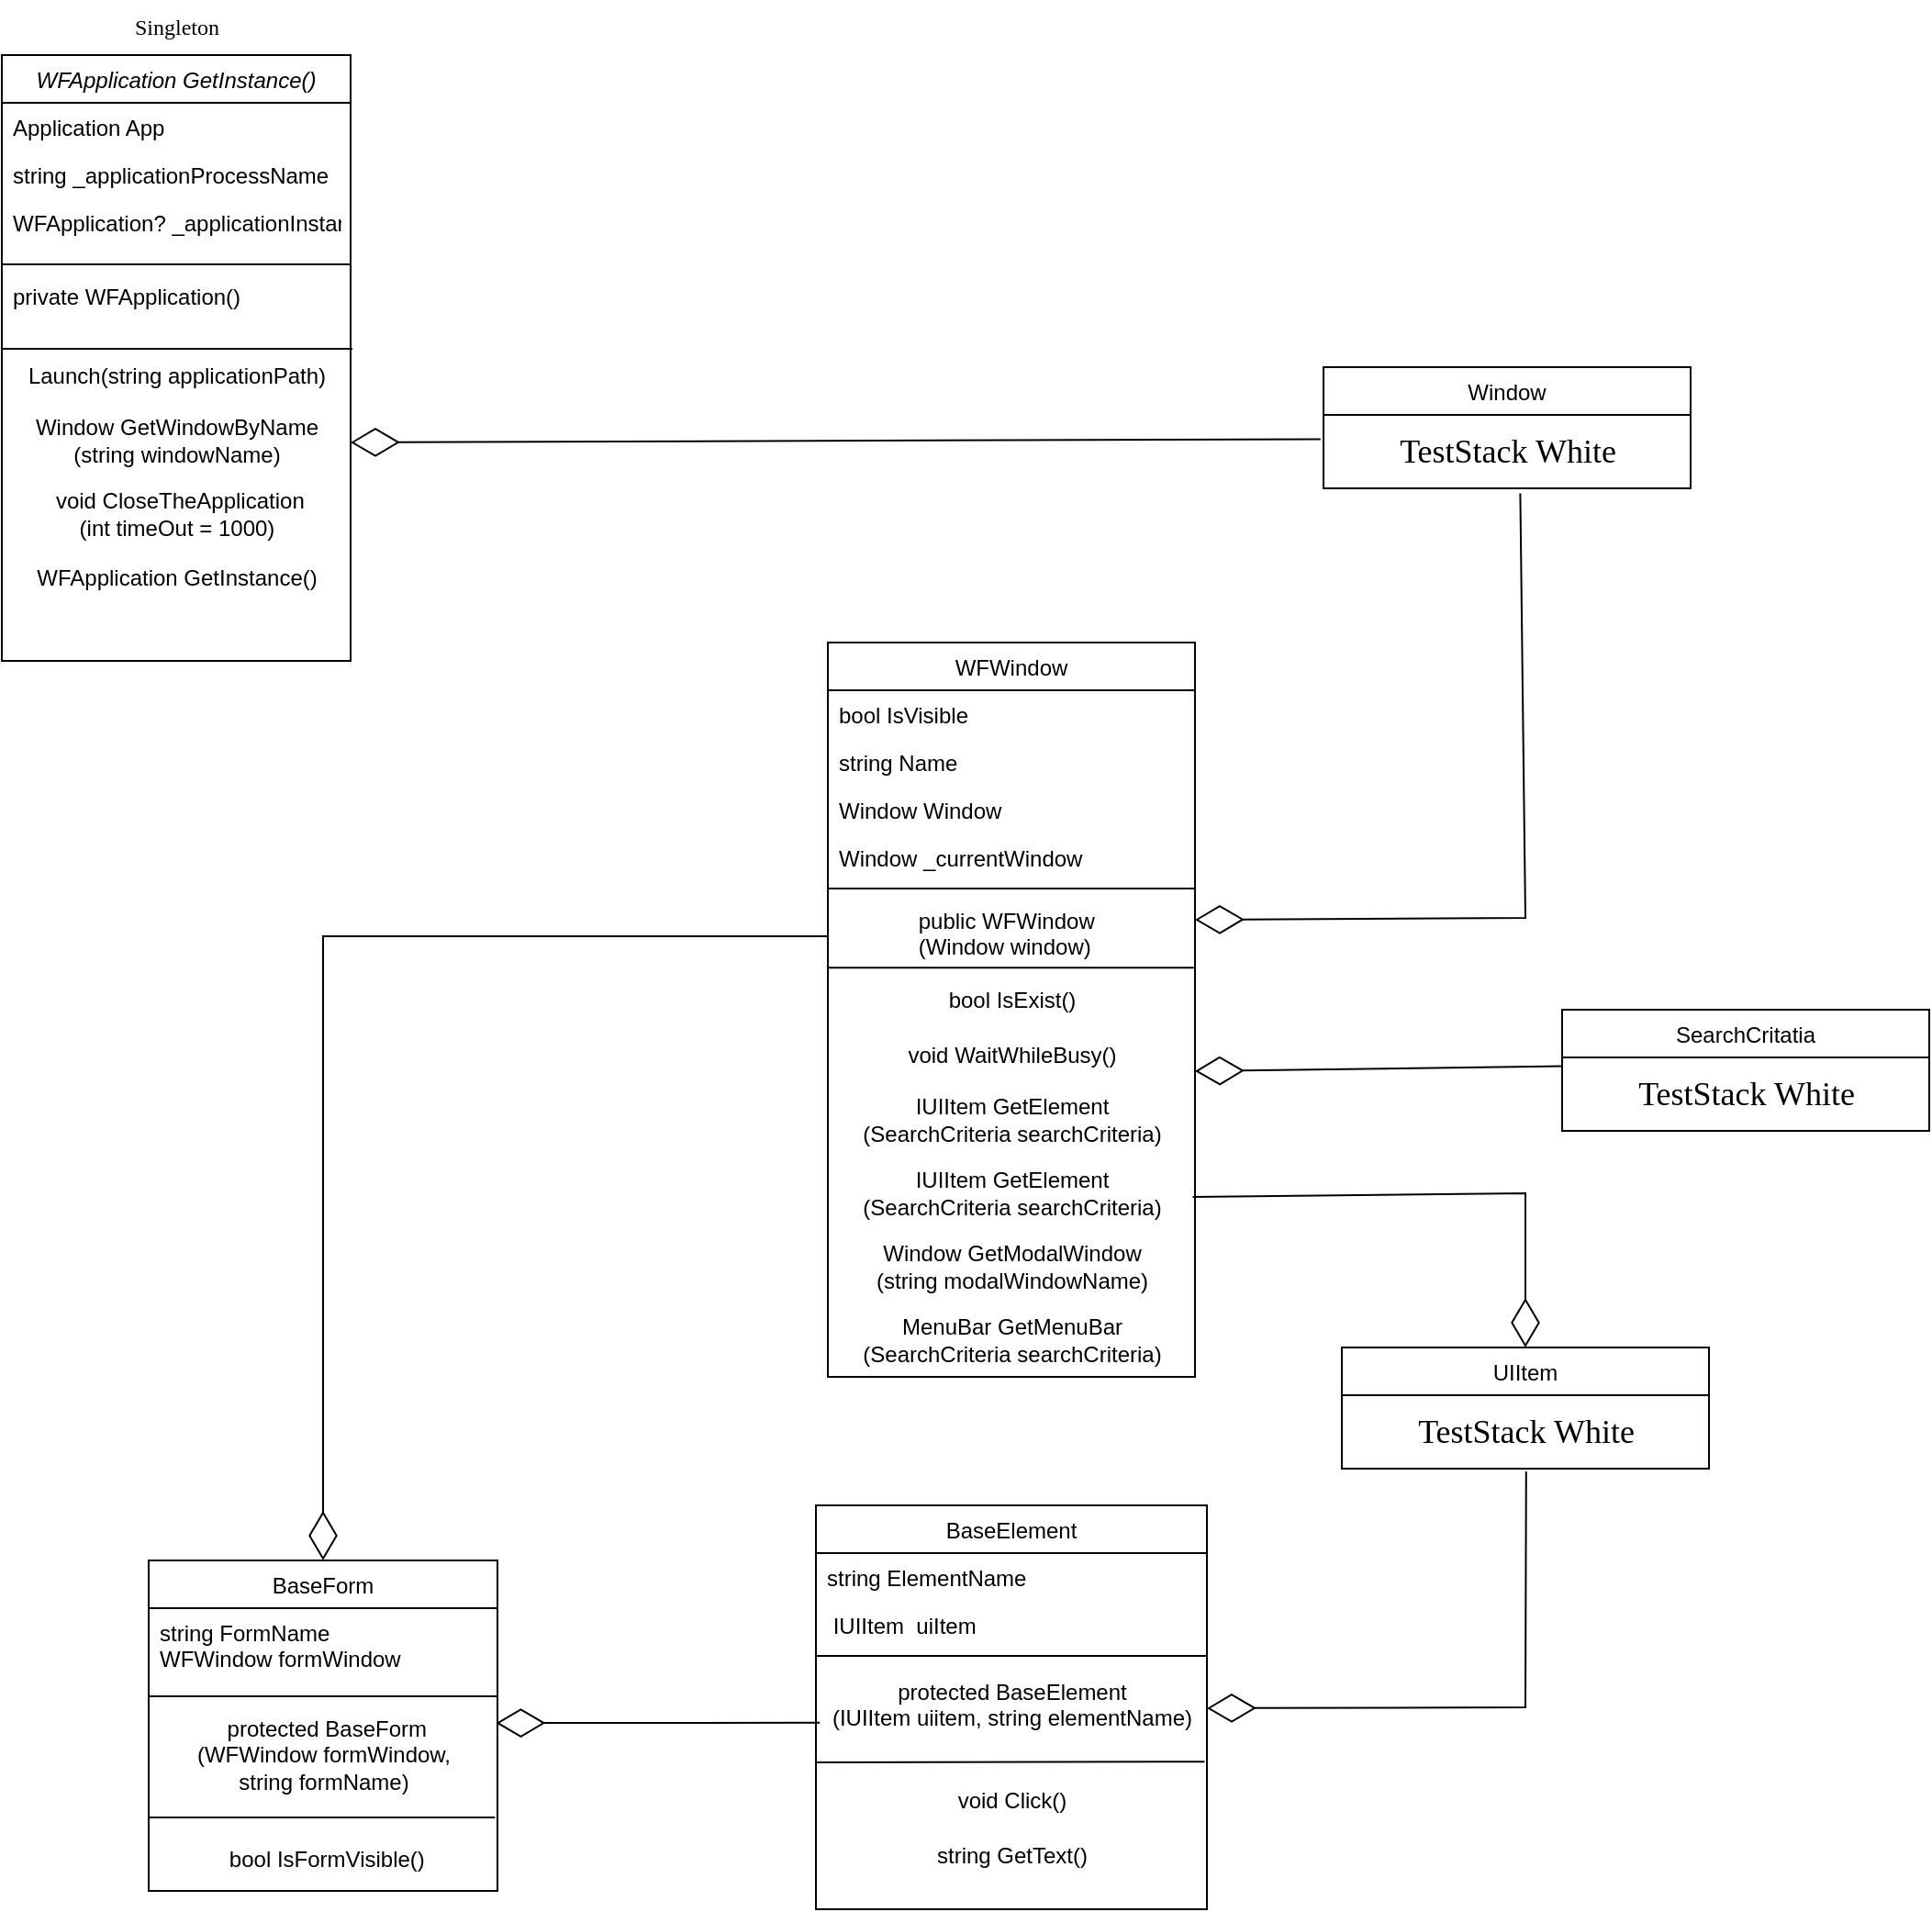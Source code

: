 <mxfile version="21.4.0" type="device">
  <diagram id="C5RBs43oDa-KdzZeNtuy" name="Page-1">
    <mxGraphModel dx="1050" dy="1718" grid="1" gridSize="10" guides="1" tooltips="1" connect="1" arrows="1" fold="1" page="1" pageScale="1" pageWidth="827" pageHeight="1169" math="0" shadow="0">
      <root>
        <mxCell id="WIyWlLk6GJQsqaUBKTNV-0" />
        <mxCell id="WIyWlLk6GJQsqaUBKTNV-1" parent="WIyWlLk6GJQsqaUBKTNV-0" />
        <mxCell id="zkfFHV4jXpPFQw0GAbJ--0" value="WFApplication GetInstance()" style="swimlane;fontStyle=2;align=center;verticalAlign=top;childLayout=stackLayout;horizontal=1;startSize=26;horizontalStack=0;resizeParent=1;resizeLast=0;collapsible=1;marginBottom=0;rounded=0;shadow=0;strokeWidth=1;" parent="WIyWlLk6GJQsqaUBKTNV-1" vertex="1">
          <mxGeometry x="50" y="-330" width="190" height="330" as="geometry">
            <mxRectangle x="230" y="140" width="160" height="26" as="alternateBounds" />
          </mxGeometry>
        </mxCell>
        <mxCell id="zkfFHV4jXpPFQw0GAbJ--1" value="Application App" style="text;align=left;verticalAlign=top;spacingLeft=4;spacingRight=4;overflow=hidden;rotatable=0;points=[[0,0.5],[1,0.5]];portConstraint=eastwest;" parent="zkfFHV4jXpPFQw0GAbJ--0" vertex="1">
          <mxGeometry y="26" width="190" height="26" as="geometry" />
        </mxCell>
        <mxCell id="zkfFHV4jXpPFQw0GAbJ--2" value="string _applicationProcessName" style="text;align=left;verticalAlign=top;spacingLeft=4;spacingRight=4;overflow=hidden;rotatable=0;points=[[0,0.5],[1,0.5]];portConstraint=eastwest;rounded=0;shadow=0;html=0;" parent="zkfFHV4jXpPFQw0GAbJ--0" vertex="1">
          <mxGeometry y="52" width="190" height="26" as="geometry" />
        </mxCell>
        <mxCell id="zkfFHV4jXpPFQw0GAbJ--3" value="WFApplication? _applicationInstance" style="text;align=left;verticalAlign=top;spacingLeft=4;spacingRight=4;overflow=hidden;rotatable=0;points=[[0,0.5],[1,0.5]];portConstraint=eastwest;rounded=0;shadow=0;html=0;" parent="zkfFHV4jXpPFQw0GAbJ--0" vertex="1">
          <mxGeometry y="78" width="190" height="32" as="geometry" />
        </mxCell>
        <mxCell id="zkfFHV4jXpPFQw0GAbJ--4" value="" style="line;html=1;strokeWidth=1;align=left;verticalAlign=middle;spacingTop=-1;spacingLeft=3;spacingRight=3;rotatable=0;labelPosition=right;points=[];portConstraint=eastwest;" parent="zkfFHV4jXpPFQw0GAbJ--0" vertex="1">
          <mxGeometry y="110" width="190" height="8" as="geometry" />
        </mxCell>
        <mxCell id="zkfFHV4jXpPFQw0GAbJ--5" value="private WFApplication()" style="text;align=left;verticalAlign=top;spacingLeft=4;spacingRight=4;overflow=hidden;rotatable=0;points=[[0,0.5],[1,0.5]];portConstraint=eastwest;" parent="zkfFHV4jXpPFQw0GAbJ--0" vertex="1">
          <mxGeometry y="118" width="190" height="42" as="geometry" />
        </mxCell>
        <mxCell id="2-Z7QxFIPRjNCz74eVqU-14" value="" style="endArrow=none;html=1;rounded=0;entryX=-0.014;entryY=0.109;entryDx=0;entryDy=0;entryPerimeter=0;" parent="zkfFHV4jXpPFQw0GAbJ--0" edge="1">
          <mxGeometry width="50" height="50" relative="1" as="geometry">
            <mxPoint x="191" y="160" as="sourcePoint" />
            <mxPoint x="-1.137e-13" y="160" as="targetPoint" />
          </mxGeometry>
        </mxCell>
        <mxCell id="2-Z7QxFIPRjNCz74eVqU-16" value="Launch(string applicationPath)" style="text;html=1;align=center;verticalAlign=middle;resizable=0;points=[];autosize=1;strokeColor=none;fillColor=none;" parent="zkfFHV4jXpPFQw0GAbJ--0" vertex="1">
          <mxGeometry y="160" width="190" height="30" as="geometry" />
        </mxCell>
        <mxCell id="2-Z7QxFIPRjNCz74eVqU-9" value="Window GetWindowByName&lt;br&gt;(string windowName)" style="text;html=1;align=center;verticalAlign=middle;resizable=0;points=[];autosize=1;strokeColor=none;fillColor=none;" parent="zkfFHV4jXpPFQw0GAbJ--0" vertex="1">
          <mxGeometry y="190" width="190" height="40" as="geometry" />
        </mxCell>
        <mxCell id="2-Z7QxFIPRjNCz74eVqU-10" value="&amp;nbsp;void CloseTheApplication&lt;br&gt;(int timeOut = 1000)" style="text;html=1;align=center;verticalAlign=middle;resizable=0;points=[];autosize=1;strokeColor=none;fillColor=none;" parent="zkfFHV4jXpPFQw0GAbJ--0" vertex="1">
          <mxGeometry y="230" width="190" height="40" as="geometry" />
        </mxCell>
        <mxCell id="2-Z7QxFIPRjNCz74eVqU-11" value="WFApplication GetInstance()" style="text;html=1;align=center;verticalAlign=middle;resizable=0;points=[];autosize=1;strokeColor=none;fillColor=none;" parent="zkfFHV4jXpPFQw0GAbJ--0" vertex="1">
          <mxGeometry y="270" width="190" height="30" as="geometry" />
        </mxCell>
        <mxCell id="zkfFHV4jXpPFQw0GAbJ--6" value="BaseElement" style="swimlane;fontStyle=0;align=center;verticalAlign=top;childLayout=stackLayout;horizontal=1;startSize=26;horizontalStack=0;resizeParent=1;resizeLast=0;collapsible=1;marginBottom=0;rounded=0;shadow=0;strokeWidth=1;" parent="WIyWlLk6GJQsqaUBKTNV-1" vertex="1">
          <mxGeometry x="493.5" y="460" width="213" height="220" as="geometry">
            <mxRectangle x="130" y="380" width="160" height="26" as="alternateBounds" />
          </mxGeometry>
        </mxCell>
        <mxCell id="zkfFHV4jXpPFQw0GAbJ--7" value="string ElementName" style="text;align=left;verticalAlign=top;spacingLeft=4;spacingRight=4;overflow=hidden;rotatable=0;points=[[0,0.5],[1,0.5]];portConstraint=eastwest;" parent="zkfFHV4jXpPFQw0GAbJ--6" vertex="1">
          <mxGeometry y="26" width="213" height="26" as="geometry" />
        </mxCell>
        <mxCell id="zkfFHV4jXpPFQw0GAbJ--8" value=" IUIItem  uiItem" style="text;align=left;verticalAlign=top;spacingLeft=4;spacingRight=4;overflow=hidden;rotatable=0;points=[[0,0.5],[1,0.5]];portConstraint=eastwest;rounded=0;shadow=0;html=0;" parent="zkfFHV4jXpPFQw0GAbJ--6" vertex="1">
          <mxGeometry y="52" width="213" height="26" as="geometry" />
        </mxCell>
        <mxCell id="zkfFHV4jXpPFQw0GAbJ--9" value="" style="line;html=1;strokeWidth=1;align=left;verticalAlign=middle;spacingTop=-1;spacingLeft=3;spacingRight=3;rotatable=0;labelPosition=right;points=[];portConstraint=eastwest;" parent="zkfFHV4jXpPFQw0GAbJ--6" vertex="1">
          <mxGeometry y="78" width="213" height="8" as="geometry" />
        </mxCell>
        <mxCell id="2-Z7QxFIPRjNCz74eVqU-23" value="&lt;div&gt;protected BaseElement&lt;/div&gt;&lt;div&gt;(IUIItem uiitem, string elementName)&lt;/div&gt;&lt;div&gt;&lt;br&gt;&lt;/div&gt;" style="text;html=1;align=center;verticalAlign=middle;resizable=0;points=[];autosize=1;strokeColor=none;fillColor=none;" parent="zkfFHV4jXpPFQw0GAbJ--6" vertex="1">
          <mxGeometry y="86" width="213" height="60" as="geometry" />
        </mxCell>
        <mxCell id="2-Z7QxFIPRjNCz74eVqU-24" value="" style="endArrow=none;html=1;rounded=0;entryX=0.001;entryY=-0.097;entryDx=0;entryDy=0;entryPerimeter=0;exitX=0.994;exitY=0.894;exitDx=0;exitDy=0;exitPerimeter=0;" parent="zkfFHV4jXpPFQw0GAbJ--6" source="2-Z7QxFIPRjNCz74eVqU-23" edge="1">
          <mxGeometry width="50" height="50" relative="1" as="geometry">
            <mxPoint x="199" y="140" as="sourcePoint" />
            <mxPoint y="140" as="targetPoint" />
          </mxGeometry>
        </mxCell>
        <mxCell id="2-Z7QxFIPRjNCz74eVqU-25" value="void Click()" style="text;html=1;align=center;verticalAlign=middle;resizable=0;points=[];autosize=1;strokeColor=none;fillColor=none;" parent="zkfFHV4jXpPFQw0GAbJ--6" vertex="1">
          <mxGeometry y="146" width="213" height="30" as="geometry" />
        </mxCell>
        <mxCell id="2-Z7QxFIPRjNCz74eVqU-26" value="string GetText()" style="text;html=1;align=center;verticalAlign=middle;resizable=0;points=[];autosize=1;strokeColor=none;fillColor=none;" parent="zkfFHV4jXpPFQw0GAbJ--6" vertex="1">
          <mxGeometry y="176" width="213" height="30" as="geometry" />
        </mxCell>
        <mxCell id="zkfFHV4jXpPFQw0GAbJ--13" value="BaseForm" style="swimlane;fontStyle=0;align=center;verticalAlign=top;childLayout=stackLayout;horizontal=1;startSize=26;horizontalStack=0;resizeParent=1;resizeLast=0;collapsible=1;marginBottom=0;rounded=0;shadow=0;strokeWidth=1;" parent="WIyWlLk6GJQsqaUBKTNV-1" vertex="1">
          <mxGeometry x="130" y="490" width="190" height="180" as="geometry">
            <mxRectangle x="340" y="380" width="170" height="26" as="alternateBounds" />
          </mxGeometry>
        </mxCell>
        <mxCell id="zkfFHV4jXpPFQw0GAbJ--14" value="string FormName&#xa;WFWindow formWindow&#xa;" style="text;align=left;verticalAlign=top;spacingLeft=4;spacingRight=4;overflow=hidden;rotatable=0;points=[[0,0.5],[1,0.5]];portConstraint=eastwest;" parent="zkfFHV4jXpPFQw0GAbJ--13" vertex="1">
          <mxGeometry y="26" width="190" height="44" as="geometry" />
        </mxCell>
        <mxCell id="zkfFHV4jXpPFQw0GAbJ--15" value="" style="line;html=1;strokeWidth=1;align=left;verticalAlign=middle;spacingTop=-1;spacingLeft=3;spacingRight=3;rotatable=0;labelPosition=right;points=[];portConstraint=eastwest;" parent="zkfFHV4jXpPFQw0GAbJ--13" vertex="1">
          <mxGeometry y="70" width="190" height="8" as="geometry" />
        </mxCell>
        <mxCell id="2-Z7QxFIPRjNCz74eVqU-1" value="&lt;div&gt;&amp;nbsp;protected BaseForm&lt;/div&gt;&lt;div&gt;(WFWindow formWindow,&lt;/div&gt;&lt;div&gt;&amp;nbsp;string formName)&amp;nbsp;&lt;/div&gt;&lt;div&gt;&amp;nbsp; &amp;nbsp; &amp;nbsp;&lt;/div&gt;" style="text;html=1;align=center;verticalAlign=middle;resizable=0;points=[];autosize=1;strokeColor=none;fillColor=none;" parent="zkfFHV4jXpPFQw0GAbJ--13" vertex="1">
          <mxGeometry y="78" width="190" height="70" as="geometry" />
        </mxCell>
        <mxCell id="2-Z7QxFIPRjNCz74eVqU-20" value="" style="endArrow=none;html=1;rounded=0;entryX=0.001;entryY=-0.097;entryDx=0;entryDy=0;entryPerimeter=0;exitX=0.993;exitY=0.886;exitDx=0;exitDy=0;exitPerimeter=0;" parent="zkfFHV4jXpPFQw0GAbJ--13" source="2-Z7QxFIPRjNCz74eVqU-1" edge="1">
          <mxGeometry width="50" height="50" relative="1" as="geometry">
            <mxPoint x="160" y="140" as="sourcePoint" />
            <mxPoint y="140" as="targetPoint" />
          </mxGeometry>
        </mxCell>
        <mxCell id="2-Z7QxFIPRjNCz74eVqU-0" value="&amp;nbsp;bool IsFormVisible()" style="text;html=1;align=center;verticalAlign=middle;resizable=0;points=[];autosize=1;strokeColor=none;fillColor=none;" parent="zkfFHV4jXpPFQw0GAbJ--13" vertex="1">
          <mxGeometry y="148" width="190" height="30" as="geometry" />
        </mxCell>
        <mxCell id="zkfFHV4jXpPFQw0GAbJ--17" value="WFWindow" style="swimlane;fontStyle=0;align=center;verticalAlign=top;childLayout=stackLayout;horizontal=1;startSize=26;horizontalStack=0;resizeParent=1;resizeLast=0;collapsible=1;marginBottom=0;rounded=0;shadow=0;strokeWidth=1;" parent="WIyWlLk6GJQsqaUBKTNV-1" vertex="1">
          <mxGeometry x="500" y="-10" width="200" height="400" as="geometry">
            <mxRectangle x="550" y="140" width="160" height="26" as="alternateBounds" />
          </mxGeometry>
        </mxCell>
        <mxCell id="zkfFHV4jXpPFQw0GAbJ--18" value="bool IsVisible" style="text;align=left;verticalAlign=top;spacingLeft=4;spacingRight=4;overflow=hidden;rotatable=0;points=[[0,0.5],[1,0.5]];portConstraint=eastwest;" parent="zkfFHV4jXpPFQw0GAbJ--17" vertex="1">
          <mxGeometry y="26" width="200" height="26" as="geometry" />
        </mxCell>
        <mxCell id="zkfFHV4jXpPFQw0GAbJ--19" value="string Name" style="text;align=left;verticalAlign=top;spacingLeft=4;spacingRight=4;overflow=hidden;rotatable=0;points=[[0,0.5],[1,0.5]];portConstraint=eastwest;rounded=0;shadow=0;html=0;" parent="zkfFHV4jXpPFQw0GAbJ--17" vertex="1">
          <mxGeometry y="52" width="200" height="26" as="geometry" />
        </mxCell>
        <mxCell id="zkfFHV4jXpPFQw0GAbJ--20" value="Window Window" style="text;align=left;verticalAlign=top;spacingLeft=4;spacingRight=4;overflow=hidden;rotatable=0;points=[[0,0.5],[1,0.5]];portConstraint=eastwest;rounded=0;shadow=0;html=0;" parent="zkfFHV4jXpPFQw0GAbJ--17" vertex="1">
          <mxGeometry y="78" width="200" height="26" as="geometry" />
        </mxCell>
        <mxCell id="zkfFHV4jXpPFQw0GAbJ--21" value="Window _currentWindow" style="text;align=left;verticalAlign=top;spacingLeft=4;spacingRight=4;overflow=hidden;rotatable=0;points=[[0,0.5],[1,0.5]];portConstraint=eastwest;rounded=0;shadow=0;html=0;" parent="zkfFHV4jXpPFQw0GAbJ--17" vertex="1">
          <mxGeometry y="104" width="200" height="26" as="geometry" />
        </mxCell>
        <mxCell id="zkfFHV4jXpPFQw0GAbJ--23" value="" style="line;html=1;strokeWidth=1;align=left;verticalAlign=middle;spacingTop=-1;spacingLeft=3;spacingRight=3;rotatable=0;labelPosition=right;points=[];portConstraint=eastwest;" parent="zkfFHV4jXpPFQw0GAbJ--17" vertex="1">
          <mxGeometry y="130" width="200" height="8" as="geometry" />
        </mxCell>
        <mxCell id="zkfFHV4jXpPFQw0GAbJ--24" value="             public WFWindow&#xa;             (Window window)" style="text;align=left;verticalAlign=top;spacingLeft=4;spacingRight=4;overflow=hidden;rotatable=0;points=[[0,0.5],[1,0.5]];portConstraint=eastwest;" parent="zkfFHV4jXpPFQw0GAbJ--17" vertex="1">
          <mxGeometry y="138" width="200" height="42" as="geometry" />
        </mxCell>
        <mxCell id="2-Z7QxFIPRjNCz74eVqU-2" value="bool IsExist()" style="text;html=1;align=center;verticalAlign=middle;resizable=0;points=[];autosize=1;strokeColor=none;fillColor=none;" parent="zkfFHV4jXpPFQw0GAbJ--17" vertex="1">
          <mxGeometry y="180" width="200" height="30" as="geometry" />
        </mxCell>
        <mxCell id="2-Z7QxFIPRjNCz74eVqU-3" value="void WaitWhileBusy()" style="text;html=1;align=center;verticalAlign=middle;resizable=0;points=[];autosize=1;strokeColor=none;fillColor=none;" parent="zkfFHV4jXpPFQw0GAbJ--17" vertex="1">
          <mxGeometry y="210" width="200" height="30" as="geometry" />
        </mxCell>
        <mxCell id="2-Z7QxFIPRjNCz74eVqU-4" value="IUIItem GetElement&lt;br&gt;(SearchCriteria searchCriteria)" style="text;html=1;align=center;verticalAlign=middle;resizable=0;points=[];autosize=1;strokeColor=none;fillColor=none;" parent="zkfFHV4jXpPFQw0GAbJ--17" vertex="1">
          <mxGeometry y="240" width="200" height="40" as="geometry" />
        </mxCell>
        <mxCell id="RNNMOQxuNbYZE_TFQg1y-44" value="IUIItem GetElement&lt;br&gt;(SearchCriteria searchCriteria)" style="text;html=1;align=center;verticalAlign=middle;resizable=0;points=[];autosize=1;strokeColor=none;fillColor=none;" parent="zkfFHV4jXpPFQw0GAbJ--17" vertex="1">
          <mxGeometry y="280" width="200" height="40" as="geometry" />
        </mxCell>
        <mxCell id="2-Z7QxFIPRjNCz74eVqU-5" value="Window GetModalWindow&lt;br&gt;(string modalWindowName)" style="text;html=1;align=center;verticalAlign=middle;resizable=0;points=[];autosize=1;strokeColor=none;fillColor=none;" parent="zkfFHV4jXpPFQw0GAbJ--17" vertex="1">
          <mxGeometry y="320" width="200" height="40" as="geometry" />
        </mxCell>
        <mxCell id="2-Z7QxFIPRjNCz74eVqU-6" value="MenuBar GetMenuBar&lt;br&gt;(SearchCriteria searchCriteria)" style="text;html=1;align=center;verticalAlign=middle;resizable=0;points=[];autosize=1;strokeColor=none;fillColor=none;" parent="zkfFHV4jXpPFQw0GAbJ--17" vertex="1">
          <mxGeometry y="360" width="200" height="40" as="geometry" />
        </mxCell>
        <mxCell id="2-Z7QxFIPRjNCz74eVqU-13" value="" style="endArrow=none;html=1;rounded=0;entryX=0.001;entryY=-0.097;entryDx=0;entryDy=0;entryPerimeter=0;exitX=0.997;exitY=-0.097;exitDx=0;exitDy=0;exitPerimeter=0;" parent="zkfFHV4jXpPFQw0GAbJ--17" source="2-Z7QxFIPRjNCz74eVqU-2" target="2-Z7QxFIPRjNCz74eVqU-2" edge="1">
          <mxGeometry width="50" height="50" relative="1" as="geometry">
            <mxPoint x="-130" y="220" as="sourcePoint" />
            <mxPoint x="-80" y="170" as="targetPoint" />
          </mxGeometry>
        </mxCell>
        <mxCell id="2-Z7QxFIPRjNCz74eVqU-7" value="&lt;font face=&quot;Times New Roman&quot;&gt;Singleton&lt;/font&gt;" style="text;html=1;align=center;verticalAlign=middle;resizable=0;points=[];autosize=1;strokeColor=none;fillColor=none;" parent="WIyWlLk6GJQsqaUBKTNV-1" vertex="1">
          <mxGeometry x="110" y="-360" width="70" height="30" as="geometry" />
        </mxCell>
        <mxCell id="RNNMOQxuNbYZE_TFQg1y-0" value="Window" style="swimlane;fontStyle=0;align=center;verticalAlign=top;childLayout=stackLayout;horizontal=1;startSize=26;horizontalStack=0;resizeParent=1;resizeLast=0;collapsible=1;marginBottom=0;rounded=0;shadow=0;strokeWidth=1;" parent="WIyWlLk6GJQsqaUBKTNV-1" vertex="1">
          <mxGeometry x="770" y="-160" width="200" height="66" as="geometry">
            <mxRectangle x="550" y="140" width="160" height="26" as="alternateBounds" />
          </mxGeometry>
        </mxCell>
        <mxCell id="RNNMOQxuNbYZE_TFQg1y-13" value="&lt;font face=&quot;Georgia&quot; style=&quot;font-size: 18px;&quot;&gt;TestStack White&lt;/font&gt;" style="text;html=1;align=center;verticalAlign=middle;resizable=0;points=[];autosize=1;strokeColor=none;fillColor=none;" parent="RNNMOQxuNbYZE_TFQg1y-0" vertex="1">
          <mxGeometry y="26" width="200" height="40" as="geometry" />
        </mxCell>
        <mxCell id="RNNMOQxuNbYZE_TFQg1y-14" value="SearchCritatia" style="swimlane;fontStyle=0;align=center;verticalAlign=top;childLayout=stackLayout;horizontal=1;startSize=26;horizontalStack=0;resizeParent=1;resizeLast=0;collapsible=1;marginBottom=0;rounded=0;shadow=0;strokeWidth=1;" parent="WIyWlLk6GJQsqaUBKTNV-1" vertex="1">
          <mxGeometry x="900" y="190" width="200" height="66" as="geometry">
            <mxRectangle x="550" y="140" width="160" height="26" as="alternateBounds" />
          </mxGeometry>
        </mxCell>
        <mxCell id="RNNMOQxuNbYZE_TFQg1y-15" value="&lt;font face=&quot;Georgia&quot; style=&quot;font-size: 18px;&quot;&gt;TestStack White&lt;/font&gt;" style="text;html=1;align=center;verticalAlign=middle;resizable=0;points=[];autosize=1;strokeColor=none;fillColor=none;" parent="RNNMOQxuNbYZE_TFQg1y-14" vertex="1">
          <mxGeometry y="26" width="200" height="40" as="geometry" />
        </mxCell>
        <mxCell id="RNNMOQxuNbYZE_TFQg1y-27" value="UIItem" style="swimlane;fontStyle=0;align=center;verticalAlign=top;childLayout=stackLayout;horizontal=1;startSize=26;horizontalStack=0;resizeParent=1;resizeLast=0;collapsible=1;marginBottom=0;rounded=0;shadow=0;strokeWidth=1;" parent="WIyWlLk6GJQsqaUBKTNV-1" vertex="1">
          <mxGeometry x="780" y="374" width="200" height="66" as="geometry">
            <mxRectangle x="550" y="140" width="160" height="26" as="alternateBounds" />
          </mxGeometry>
        </mxCell>
        <mxCell id="RNNMOQxuNbYZE_TFQg1y-28" value="&lt;font face=&quot;Georgia&quot; style=&quot;font-size: 18px;&quot;&gt;TestStack White&lt;/font&gt;" style="text;html=1;align=center;verticalAlign=middle;resizable=0;points=[];autosize=1;strokeColor=none;fillColor=none;" parent="RNNMOQxuNbYZE_TFQg1y-27" vertex="1">
          <mxGeometry y="26" width="200" height="40" as="geometry" />
        </mxCell>
        <mxCell id="RNNMOQxuNbYZE_TFQg1y-42" value="" style="endArrow=diamondThin;endFill=0;endSize=24;html=1;rounded=0;exitX=0.01;exitY=0.54;exitDx=0;exitDy=0;exitPerimeter=0;entryX=0.996;entryY=0.151;entryDx=0;entryDy=0;entryPerimeter=0;" parent="WIyWlLk6GJQsqaUBKTNV-1" source="2-Z7QxFIPRjNCz74eVqU-23" target="2-Z7QxFIPRjNCz74eVqU-1" edge="1">
          <mxGeometry width="160" relative="1" as="geometry">
            <mxPoint x="260" y="390" as="sourcePoint" />
            <mxPoint x="420" y="390" as="targetPoint" />
          </mxGeometry>
        </mxCell>
        <mxCell id="RNNMOQxuNbYZE_TFQg1y-53" value="" style="endArrow=diamondThin;endFill=0;endSize=24;html=1;rounded=0;exitX=0.01;exitY=0.54;exitDx=0;exitDy=0;exitPerimeter=0;entryX=0.5;entryY=0;entryDx=0;entryDy=0;" parent="WIyWlLk6GJQsqaUBKTNV-1" target="zkfFHV4jXpPFQw0GAbJ--13" edge="1">
          <mxGeometry width="160" relative="1" as="geometry">
            <mxPoint x="500" y="150" as="sourcePoint" />
            <mxPoint x="323" y="151" as="targetPoint" />
            <Array as="points">
              <mxPoint x="225" y="150" />
            </Array>
          </mxGeometry>
        </mxCell>
        <mxCell id="-ha7OtknJ-RJ2rDc7ChP-0" value="" style="endArrow=diamondThin;endFill=0;endSize=24;html=1;rounded=0;exitX=0.502;exitY=1.04;exitDx=0;exitDy=0;exitPerimeter=0;entryX=0.996;entryY=0.151;entryDx=0;entryDy=0;entryPerimeter=0;" edge="1" parent="WIyWlLk6GJQsqaUBKTNV-1" source="RNNMOQxuNbYZE_TFQg1y-28">
          <mxGeometry width="160" relative="1" as="geometry">
            <mxPoint x="883.5" y="569.5" as="sourcePoint" />
            <mxPoint x="706.5" y="570.5" as="targetPoint" />
            <Array as="points">
              <mxPoint x="880" y="570" />
            </Array>
          </mxGeometry>
        </mxCell>
        <mxCell id="-ha7OtknJ-RJ2rDc7ChP-1" value="" style="endArrow=diamondThin;endFill=0;endSize=24;html=1;rounded=0;exitX=0.536;exitY=1.07;exitDx=0;exitDy=0;exitPerimeter=0;entryX=0.996;entryY=0.151;entryDx=0;entryDy=0;entryPerimeter=0;" edge="1" parent="WIyWlLk6GJQsqaUBKTNV-1" source="RNNMOQxuNbYZE_TFQg1y-13">
          <mxGeometry width="160" relative="1" as="geometry">
            <mxPoint x="877" y="140" as="sourcePoint" />
            <mxPoint x="700" y="141" as="targetPoint" />
            <Array as="points">
              <mxPoint x="880" y="140" />
            </Array>
          </mxGeometry>
        </mxCell>
        <mxCell id="-ha7OtknJ-RJ2rDc7ChP-2" value="" style="endArrow=diamondThin;endFill=0;endSize=24;html=1;rounded=0;exitX=-0.008;exitY=0.33;exitDx=0;exitDy=0;exitPerimeter=0;" edge="1" parent="WIyWlLk6GJQsqaUBKTNV-1" source="RNNMOQxuNbYZE_TFQg1y-13">
          <mxGeometry width="160" relative="1" as="geometry">
            <mxPoint x="414" y="-120" as="sourcePoint" />
            <mxPoint x="240" y="-119" as="targetPoint" />
          </mxGeometry>
        </mxCell>
        <mxCell id="-ha7OtknJ-RJ2rDc7ChP-3" value="" style="endArrow=diamondThin;endFill=0;endSize=24;html=1;rounded=0;exitX=0.002;exitY=0.12;exitDx=0;exitDy=0;exitPerimeter=0;entryX=0.996;entryY=0.151;entryDx=0;entryDy=0;entryPerimeter=0;" edge="1" parent="WIyWlLk6GJQsqaUBKTNV-1" source="RNNMOQxuNbYZE_TFQg1y-15">
          <mxGeometry width="160" relative="1" as="geometry">
            <mxPoint x="877" y="222.5" as="sourcePoint" />
            <mxPoint x="700" y="223.5" as="targetPoint" />
          </mxGeometry>
        </mxCell>
        <mxCell id="-ha7OtknJ-RJ2rDc7ChP-4" value="" style="endArrow=diamondThin;endFill=0;endSize=24;html=1;rounded=0;exitX=0.994;exitY=0.55;exitDx=0;exitDy=0;exitPerimeter=0;entryX=0.5;entryY=0;entryDx=0;entryDy=0;" edge="1" parent="WIyWlLk6GJQsqaUBKTNV-1" source="RNNMOQxuNbYZE_TFQg1y-44" target="RNNMOQxuNbYZE_TFQg1y-27">
          <mxGeometry width="160" relative="1" as="geometry">
            <mxPoint x="546" y="628" as="sourcePoint" />
            <mxPoint x="369" y="629" as="targetPoint" />
            <Array as="points">
              <mxPoint x="880" y="290" />
            </Array>
          </mxGeometry>
        </mxCell>
      </root>
    </mxGraphModel>
  </diagram>
</mxfile>
